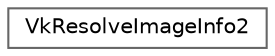 digraph "类继承关系图"
{
 // LATEX_PDF_SIZE
  bgcolor="transparent";
  edge [fontname=Helvetica,fontsize=10,labelfontname=Helvetica,labelfontsize=10];
  node [fontname=Helvetica,fontsize=10,shape=box,height=0.2,width=0.4];
  rankdir="LR";
  Node0 [id="Node000000",label="VkResolveImageInfo2",height=0.2,width=0.4,color="grey40", fillcolor="white", style="filled",URL="$struct_vk_resolve_image_info2.html",tooltip=" "];
}

